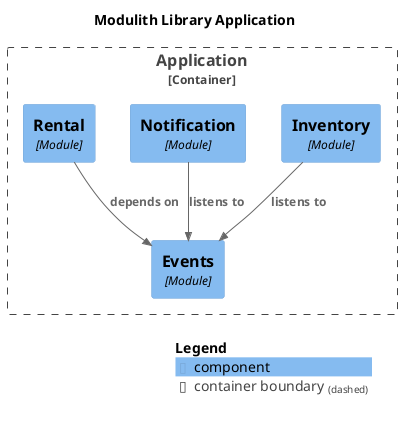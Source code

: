 @startuml
set separator none
title Modulith Library Application

top to bottom direction

!include <C4/C4>
!include <C4/C4_Context>
!include <C4/C4_Component>

Container_Boundary("ModulithLibraryApplication.ModulithLibraryApplication_boundary", "Application", $tags="") {
  Component(ModulithLibraryApplication.ModulithLibraryApplication.Events, "Events", $techn="Module", $descr="", $tags="", $link="")
  Component(ModulithLibraryApplication.ModulithLibraryApplication.Inventory, "Inventory", $techn="Module", $descr="", $tags="", $link="")
  Component(ModulithLibraryApplication.ModulithLibraryApplication.Notification, "Notification", $techn="Module", $descr="", $tags="", $link="")
  Component(ModulithLibraryApplication.ModulithLibraryApplication.Rental, "Rental", $techn="Module", $descr="", $tags="", $link="")
}

Rel(ModulithLibraryApplication.ModulithLibraryApplication.Rental, ModulithLibraryApplication.ModulithLibraryApplication.Events, "depends on", $techn="", $tags="", $link="")
Rel(ModulithLibraryApplication.ModulithLibraryApplication.Notification, ModulithLibraryApplication.ModulithLibraryApplication.Events, "listens to", $techn="", $tags="", $link="")
Rel(ModulithLibraryApplication.ModulithLibraryApplication.Inventory, ModulithLibraryApplication.ModulithLibraryApplication.Events, "listens to", $techn="", $tags="", $link="")

SHOW_LEGEND(true)
@enduml